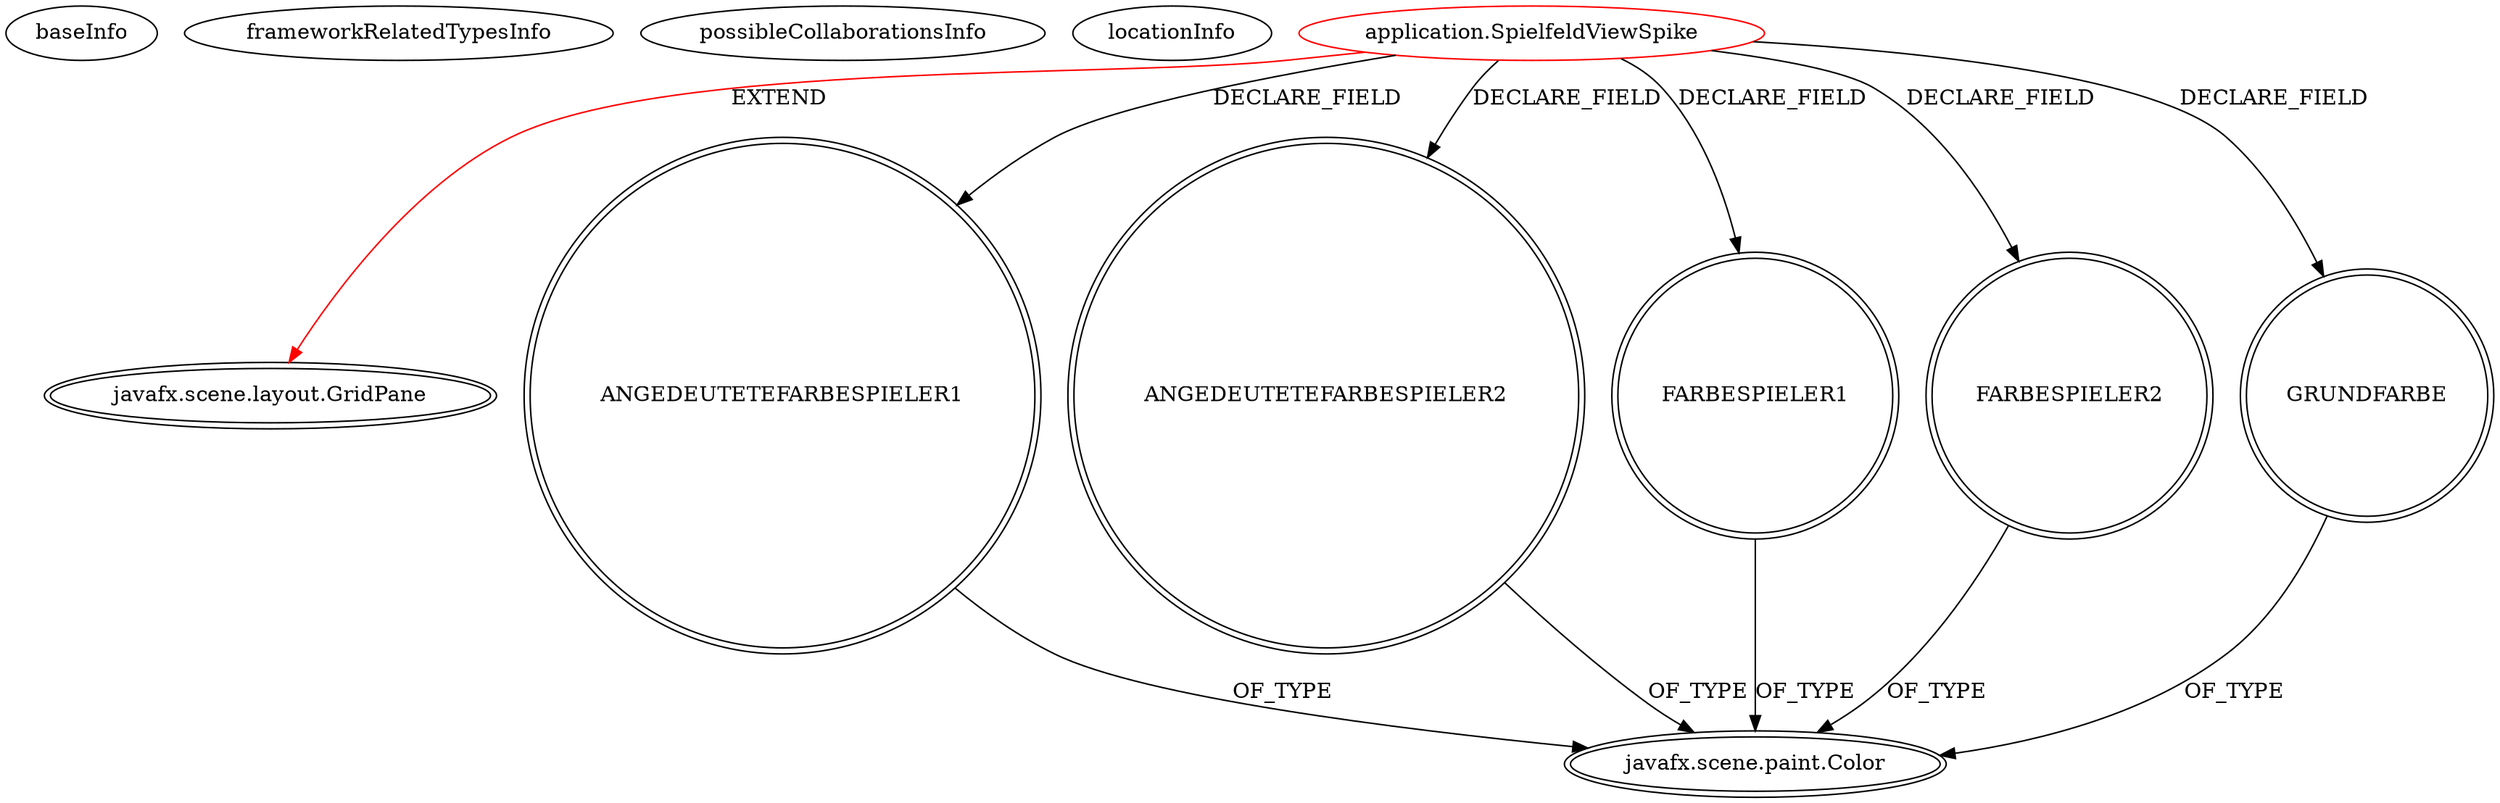 digraph {
baseInfo[graphId=1135,category="extension_graph",isAnonymous=false,possibleRelation=false]
frameworkRelatedTypesInfo[0="javafx.scene.layout.GridPane"]
possibleCollaborationsInfo[]
locationInfo[projectName="RobertWeidinger-JavaFXTest3",filePath="/RobertWeidinger-JavaFXTest3/JavaFXTest3-master/src/application/SpielfeldViewSpike.java",contextSignature="SpielfeldViewSpike",graphId="1135"]
0[label="application.SpielfeldViewSpike",vertexType="ROOT_CLIENT_CLASS_DECLARATION",isFrameworkType=false,color=red]
1[label="javafx.scene.layout.GridPane",vertexType="FRAMEWORK_CLASS_TYPE",isFrameworkType=true,peripheries=2]
2[label="ANGEDEUTETEFARBESPIELER1",vertexType="FIELD_DECLARATION",isFrameworkType=true,peripheries=2,shape=circle]
3[label="javafx.scene.paint.Color",vertexType="FRAMEWORK_CLASS_TYPE",isFrameworkType=true,peripheries=2]
4[label="ANGEDEUTETEFARBESPIELER2",vertexType="FIELD_DECLARATION",isFrameworkType=true,peripheries=2,shape=circle]
6[label="FARBESPIELER1",vertexType="FIELD_DECLARATION",isFrameworkType=true,peripheries=2,shape=circle]
8[label="FARBESPIELER2",vertexType="FIELD_DECLARATION",isFrameworkType=true,peripheries=2,shape=circle]
10[label="GRUNDFARBE",vertexType="FIELD_DECLARATION",isFrameworkType=true,peripheries=2,shape=circle]
0->1[label="EXTEND",color=red]
0->2[label="DECLARE_FIELD"]
2->3[label="OF_TYPE"]
0->4[label="DECLARE_FIELD"]
4->3[label="OF_TYPE"]
0->6[label="DECLARE_FIELD"]
6->3[label="OF_TYPE"]
0->8[label="DECLARE_FIELD"]
8->3[label="OF_TYPE"]
0->10[label="DECLARE_FIELD"]
10->3[label="OF_TYPE"]
}
